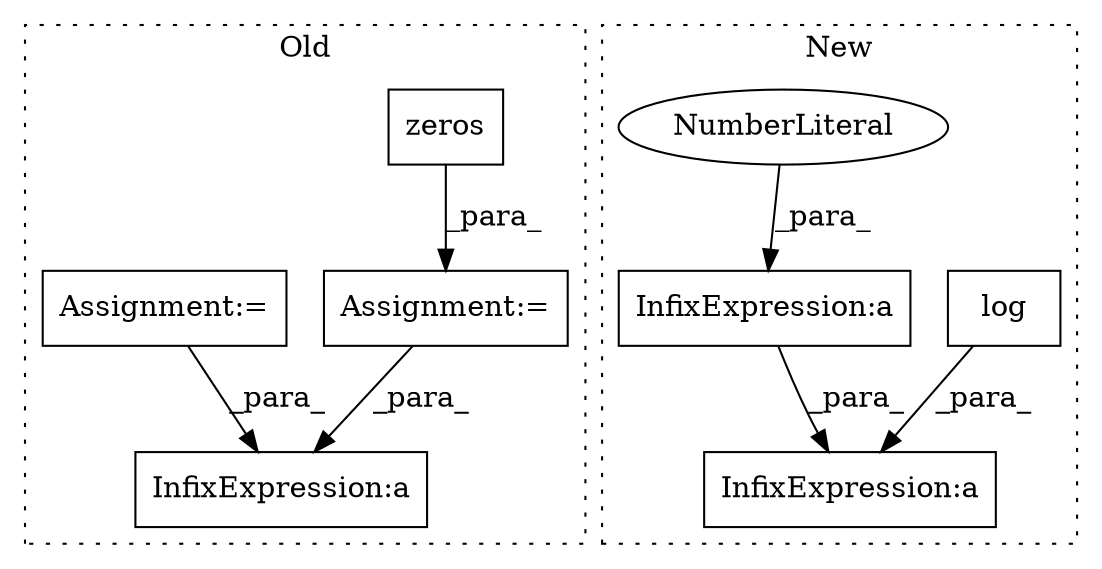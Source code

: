 digraph G {
subgraph cluster0 {
1 [label="zeros" a="32" s="5887,5903" l="6,1" shape="box"];
3 [label="InfixExpression:a" a="27" s="7401" l="3" shape="box"];
7 [label="Assignment:=" a="7" s="6360" l="1" shape="box"];
8 [label="Assignment:=" a="7" s="6121" l="1" shape="box"];
label = "Old";
style="dotted";
}
subgraph cluster1 {
2 [label="log" a="32" s="6789,6801" l="4,1" shape="box"];
4 [label="InfixExpression:a" a="27" s="6802" l="3" shape="box"];
5 [label="InfixExpression:a" a="27" s="6816" l="3" shape="box"];
6 [label="NumberLiteral" a="34" s="6815" l="1" shape="ellipse"];
label = "New";
style="dotted";
}
1 -> 7 [label="_para_"];
2 -> 4 [label="_para_"];
5 -> 4 [label="_para_"];
6 -> 5 [label="_para_"];
7 -> 3 [label="_para_"];
8 -> 3 [label="_para_"];
}